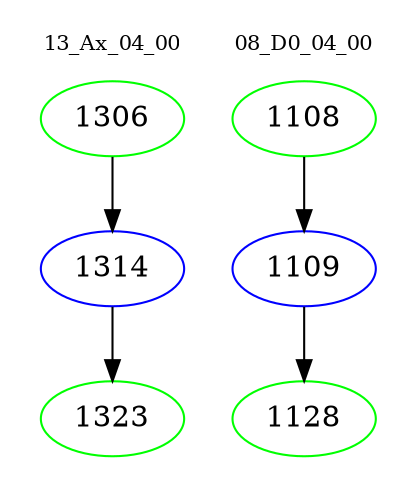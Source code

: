 digraph{
subgraph cluster_0 {
color = white
label = "13_Ax_04_00";
fontsize=10;
T0_1306 [label="1306", color="green"]
T0_1306 -> T0_1314 [color="black"]
T0_1314 [label="1314", color="blue"]
T0_1314 -> T0_1323 [color="black"]
T0_1323 [label="1323", color="green"]
}
subgraph cluster_1 {
color = white
label = "08_D0_04_00";
fontsize=10;
T1_1108 [label="1108", color="green"]
T1_1108 -> T1_1109 [color="black"]
T1_1109 [label="1109", color="blue"]
T1_1109 -> T1_1128 [color="black"]
T1_1128 [label="1128", color="green"]
}
}
